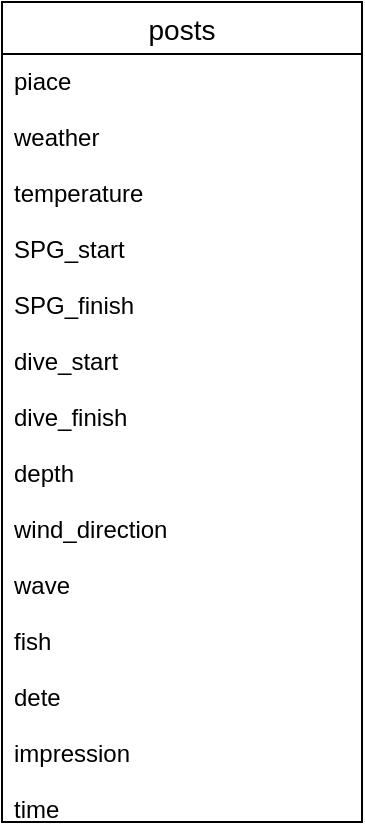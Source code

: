 <mxfile>
    <diagram id="M53cvGOUkADPvqhqiWla" name="ページ1">
        <mxGraphModel dx="966" dy="667" grid="1" gridSize="10" guides="1" tooltips="1" connect="1" arrows="1" fold="1" page="1" pageScale="1" pageWidth="827" pageHeight="1169" math="0" shadow="0">
            <root>
                <mxCell id="0"/>
                <mxCell id="1" parent="0"/>
                <mxCell id="16" value="posts" style="swimlane;fontStyle=0;childLayout=stackLayout;horizontal=1;startSize=26;horizontalStack=0;resizeParent=1;resizeParentMax=0;resizeLast=0;collapsible=1;marginBottom=0;align=center;fontSize=14;" parent="1" vertex="1">
                    <mxGeometry x="200" y="80" width="180" height="410" as="geometry"/>
                </mxCell>
                <mxCell id="19" value="piace&#10;&#10;weather&#10;&#10;temperature&#10;&#10;SPG_start&#10;&#10;SPG_finish&#10;&#10;dive_start&#10;&#10;dive_finish&#10;&#10;depth&#10;&#10;wind_direction&#10;&#10;wave&#10;&#10;fish&#10;&#10;dete&#10;&#10;impression&#10;&#10;time" style="text;strokeColor=none;fillColor=none;spacingLeft=4;spacingRight=4;overflow=hidden;rotatable=0;points=[[0,0.5],[1,0.5]];portConstraint=eastwest;fontSize=12;" parent="16" vertex="1">
                    <mxGeometry y="26" width="180" height="384" as="geometry"/>
                </mxCell>
            </root>
        </mxGraphModel>
    </diagram>
</mxfile>